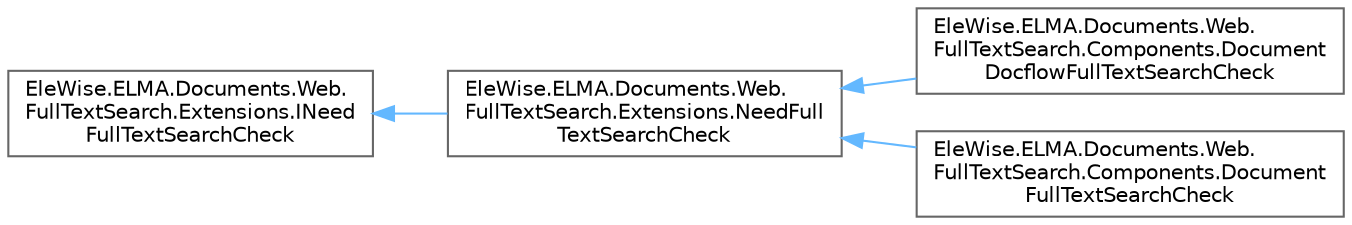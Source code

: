 digraph "Graphical Class Hierarchy"
{
 // LATEX_PDF_SIZE
  bgcolor="transparent";
  edge [fontname=Helvetica,fontsize=10,labelfontname=Helvetica,labelfontsize=10];
  node [fontname=Helvetica,fontsize=10,shape=box,height=0.2,width=0.4];
  rankdir="LR";
  Node0 [id="Node000000",label="EleWise.ELMA.Documents.Web.\lFullTextSearch.Extensions.INeed\lFullTextSearchCheck",height=0.2,width=0.4,color="grey40", fillcolor="white", style="filled",URL="$interface_ele_wise_1_1_e_l_m_a_1_1_documents_1_1_web_1_1_full_text_search_1_1_extensions_1_1_i_need_full_text_search_check.html",tooltip="Проверка на необходимость сменить поиск на полнотекстовый поиск"];
  Node0 -> Node1 [id="edge984_Node000000_Node000001",dir="back",color="steelblue1",style="solid",tooltip=" "];
  Node1 [id="Node000001",label="EleWise.ELMA.Documents.Web.\lFullTextSearch.Extensions.NeedFull\lTextSearchCheck",height=0.2,width=0.4,color="grey40", fillcolor="white", style="filled",URL="$class_ele_wise_1_1_e_l_m_a_1_1_documents_1_1_web_1_1_full_text_search_1_1_extensions_1_1_need_full_text_search_check.html",tooltip=" "];
  Node1 -> Node2 [id="edge985_Node000001_Node000002",dir="back",color="steelblue1",style="solid",tooltip=" "];
  Node2 [id="Node000002",label="EleWise.ELMA.Documents.Web.\lFullTextSearch.Components.Document\lDocflowFullTextSearchCheck",height=0.2,width=0.4,color="grey40", fillcolor="white", style="filled",URL="$class_ele_wise_1_1_e_l_m_a_1_1_documents_1_1_web_1_1_full_text_search_1_1_components_1_1_documenb189f37d38bf9422b43f3b7865601f51.html",tooltip="Проверка на необходимость сменить поиск на полнотекстовый поиск"];
  Node1 -> Node3 [id="edge986_Node000001_Node000003",dir="back",color="steelblue1",style="solid",tooltip=" "];
  Node3 [id="Node000003",label="EleWise.ELMA.Documents.Web.\lFullTextSearch.Components.Document\lFullTextSearchCheck",height=0.2,width=0.4,color="grey40", fillcolor="white", style="filled",URL="$class_ele_wise_1_1_e_l_m_a_1_1_documents_1_1_web_1_1_full_text_search_1_1_components_1_1_document_full_text_search_check.html",tooltip="Проверка на необходимость сменить поиск на полнотекстовый поиск"];
}

